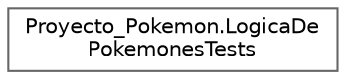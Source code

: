 digraph "Graphical Class Hierarchy"
{
 // INTERACTIVE_SVG=YES
 // LATEX_PDF_SIZE
  bgcolor="transparent";
  edge [fontname=Helvetica,fontsize=10,labelfontname=Helvetica,labelfontsize=10];
  node [fontname=Helvetica,fontsize=10,shape=box,height=0.2,width=0.4];
  rankdir="LR";
  Node0 [id="Node000000",label="Proyecto_Pokemon.LogicaDe\lPokemonesTests",height=0.2,width=0.4,color="grey40", fillcolor="white", style="filled",URL="$classProyecto__Pokemon_1_1LogicaDePokemonesTests.html",tooltip=" "];
}
